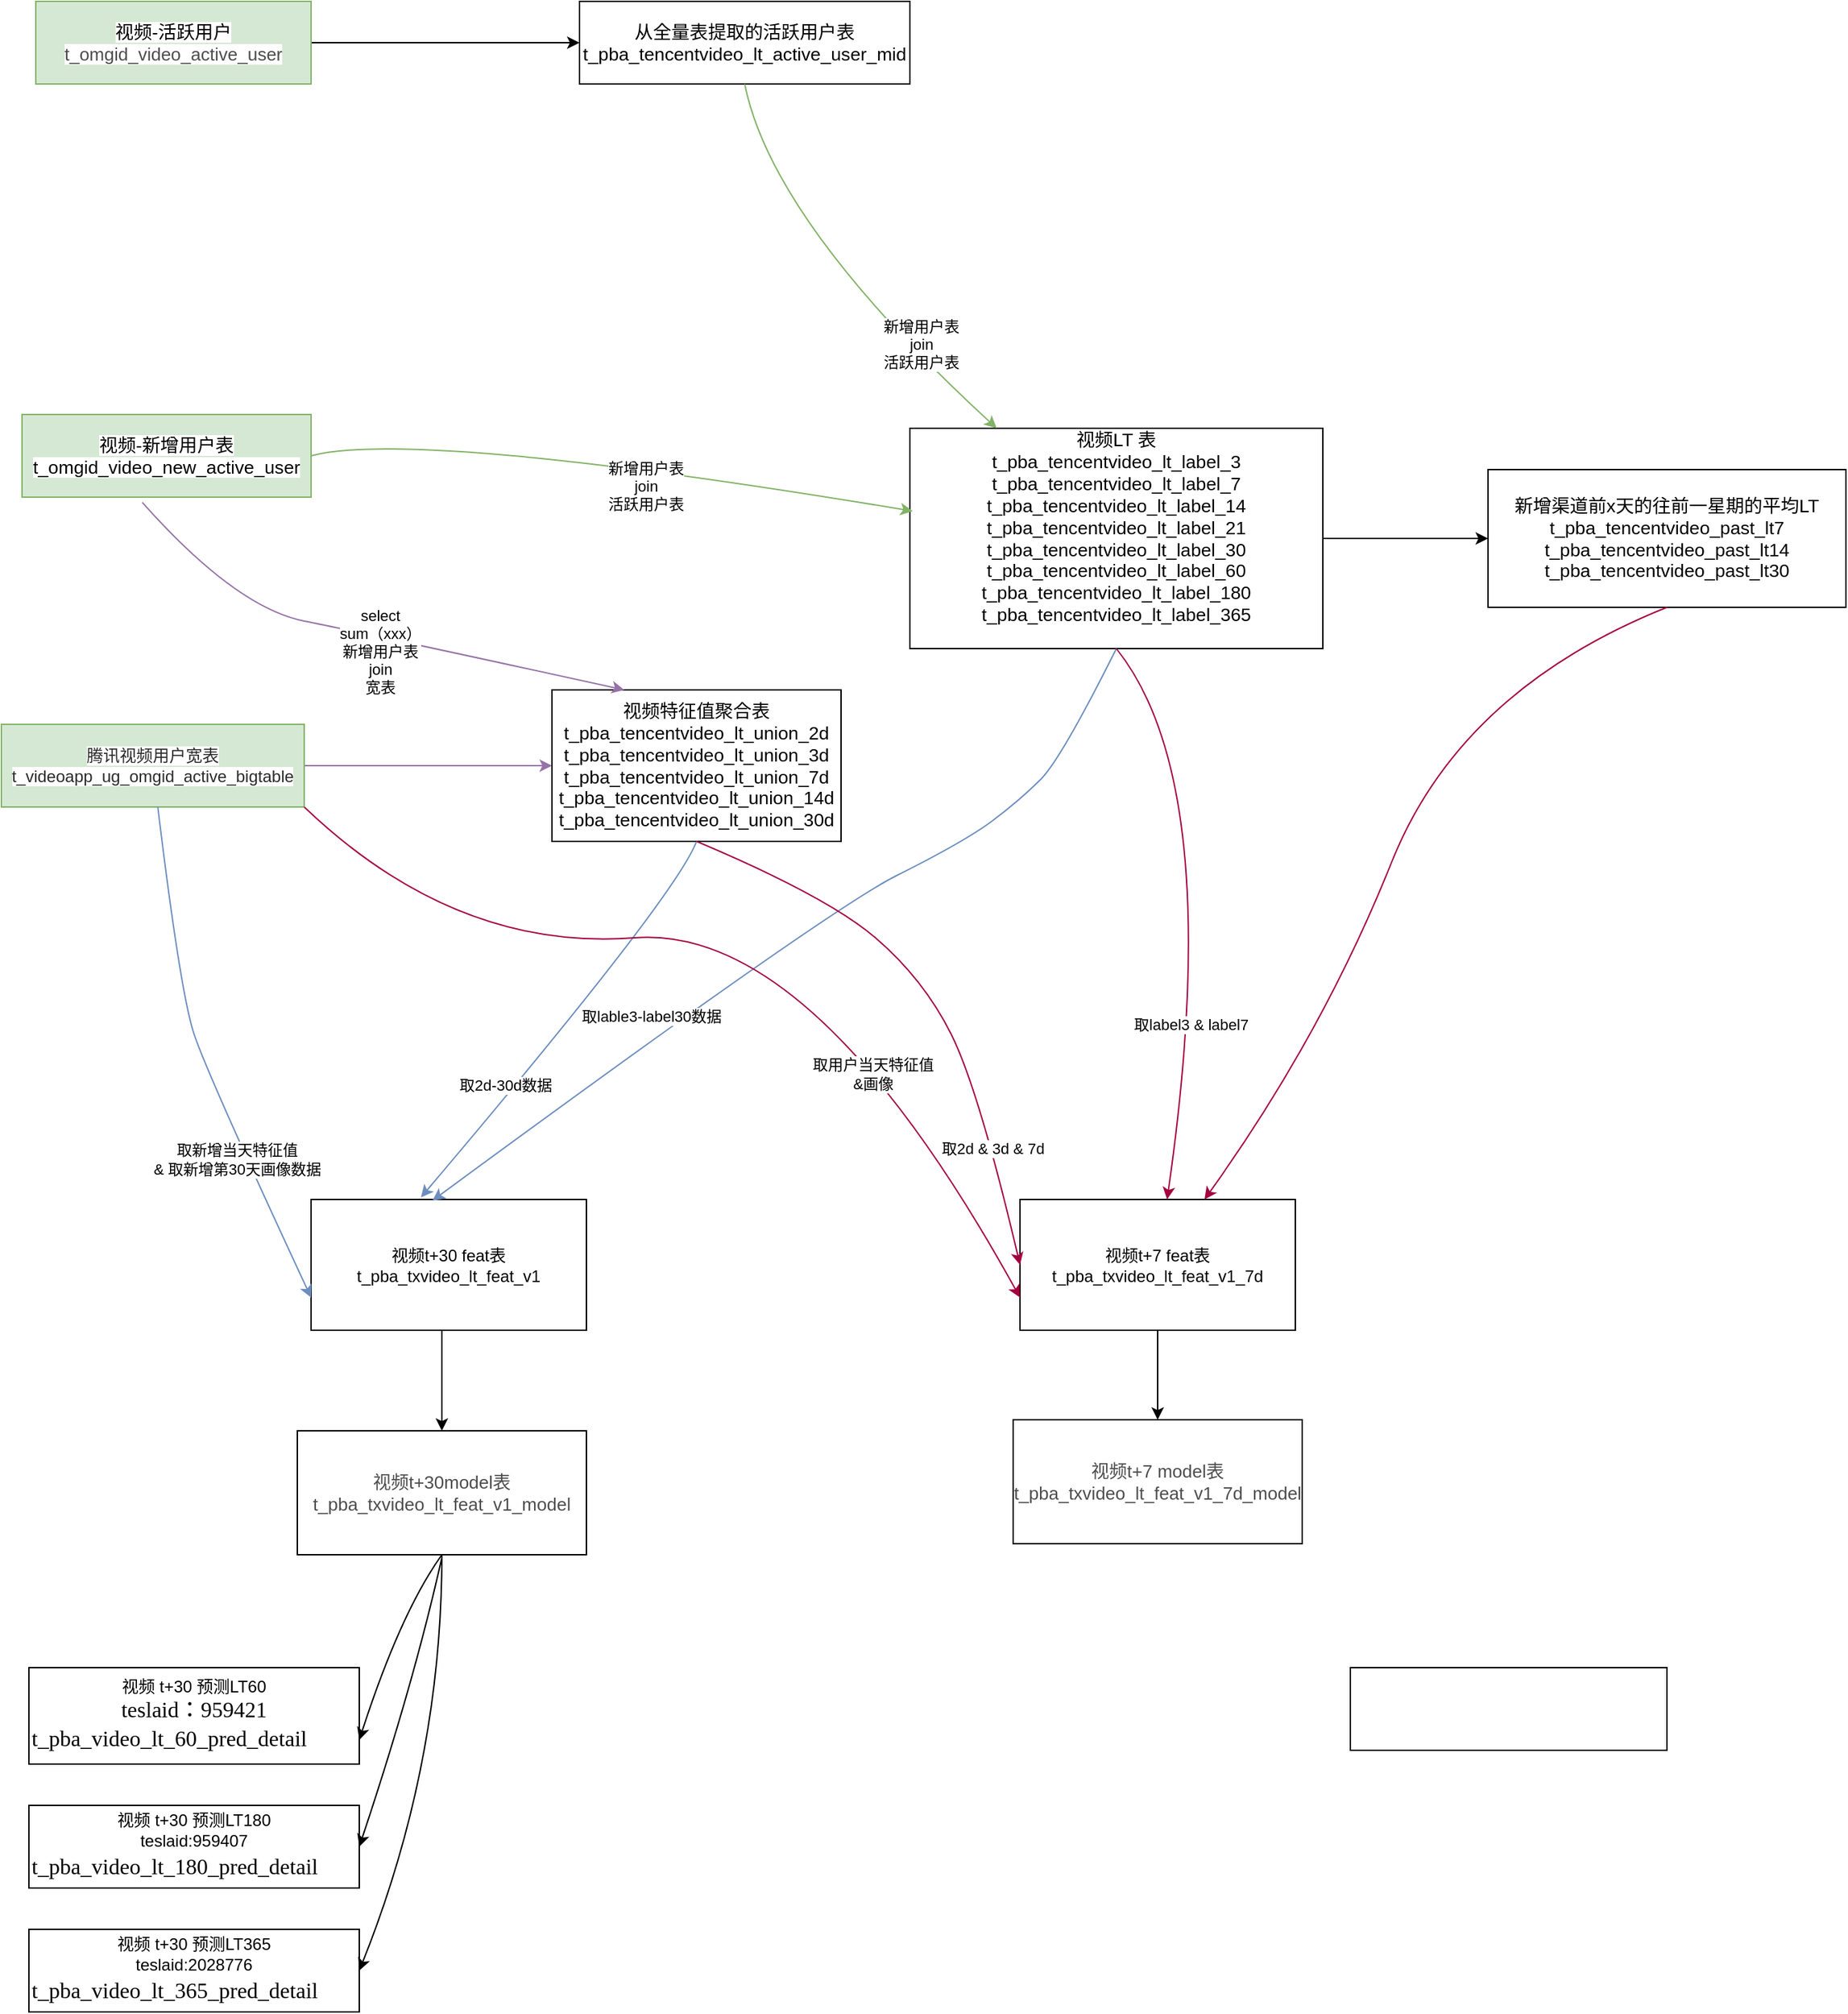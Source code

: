 <mxfile version="13.6.2" type="github">
  <diagram id="U0eXUEgoprwh8FzhrCKP" name="Page-1">
    <mxGraphModel dx="1673" dy="1038" grid="1" gridSize="10" guides="1" tooltips="1" connect="1" arrows="1" fold="1" page="1" pageScale="1" pageWidth="1654" pageHeight="2336" math="0" shadow="0">
      <root>
        <mxCell id="0" />
        <mxCell id="1" parent="0" />
        <mxCell id="ccjNXINSuA02H1ZCqQi0-5" style="edgeStyle=orthogonalEdgeStyle;rounded=0;orthogonalLoop=1;jettySize=auto;html=1;exitX=1;exitY=0.5;exitDx=0;exitDy=0;entryX=0;entryY=0.5;entryDx=0;entryDy=0;" edge="1" parent="1" source="ccjNXINSuA02H1ZCqQi0-1" target="ccjNXINSuA02H1ZCqQi0-4">
          <mxGeometry relative="1" as="geometry" />
        </mxCell>
        <mxCell id="ccjNXINSuA02H1ZCqQi0-1" value="&lt;span style=&quot;font-family: &amp;#34;microsoft yahei&amp;#34; , ; font-size: 13.333px ; text-align: left ; background-color: rgb(255 , 255 , 255)&quot;&gt;视频-活跃用户&lt;/span&gt;&lt;span style=&quot;color: rgb(77 , 77 , 77) ; font-family: &amp;#34;helvetica neue for number&amp;#34; , , &amp;#34;blinkmacsystemfont&amp;#34; , &amp;#34;segoe ui&amp;#34; , &amp;#34;roboto&amp;#34; , &amp;#34;pingfang sc&amp;#34; , &amp;#34;hiragino sans gb&amp;#34; , &amp;#34;microsoft yahei&amp;#34; , &amp;#34;helvetica neue&amp;#34; , &amp;#34;helvetica&amp;#34; , &amp;#34;arial&amp;#34; , sans-serif ; font-size: 13px ; background-color: rgb(255 , 255 , 255)&quot;&gt;&lt;br&gt;t_omgid_video_active_user&lt;/span&gt;" style="rounded=0;whiteSpace=wrap;html=1;fillColor=#d5e8d4;strokeColor=#82b366;" vertex="1" parent="1">
          <mxGeometry x="85" y="130" width="200" height="60" as="geometry" />
        </mxCell>
        <mxCell id="ccjNXINSuA02H1ZCqQi0-7" style="edgeStyle=orthogonalEdgeStyle;rounded=0;orthogonalLoop=1;jettySize=auto;html=1;exitX=1;exitY=0.5;exitDx=0;exitDy=0;entryX=0;entryY=0.5;entryDx=0;entryDy=0;fillColor=#e1d5e7;strokeColor=#9673a6;" edge="1" parent="1" source="ccjNXINSuA02H1ZCqQi0-2" target="ccjNXINSuA02H1ZCqQi0-6">
          <mxGeometry relative="1" as="geometry" />
        </mxCell>
        <mxCell id="ccjNXINSuA02H1ZCqQi0-2" value="&lt;span style=&quot;color: rgb(43 , 43 , 43) ; font-family: &amp;#34;pingfang sc&amp;#34; , &amp;#34;microsoft yahei&amp;#34; , , , sans-serif ; background-color: rgb(255 , 255 , 255)&quot;&gt;腾讯视频用户宽表&lt;br&gt;t_videoapp_ug_omgid_active_bigtable&lt;/span&gt;" style="rounded=0;whiteSpace=wrap;html=1;fillColor=#d5e8d4;strokeColor=#82b366;" vertex="1" parent="1">
          <mxGeometry x="60" y="655" width="220" height="60" as="geometry" />
        </mxCell>
        <mxCell id="ccjNXINSuA02H1ZCqQi0-3" value="&lt;span style=&quot;font-family: &amp;#34;microsoft yahei&amp;#34; , ; font-size: 13.333px ; text-align: left ; background-color: rgb(255 , 255 , 255)&quot;&gt;视频-新增用户表&lt;/span&gt;&lt;span style=&quot;font-family: &amp;#34;microsoft yahei&amp;#34; , ; font-size: 13.333px ; text-align: left ; background-color: rgb(255 , 255 , 255)&quot;&gt;&lt;br&gt;t_omgid_video_new_active_user&lt;/span&gt;" style="rounded=0;whiteSpace=wrap;html=1;fillColor=#d5e8d4;strokeColor=#82b366;" vertex="1" parent="1">
          <mxGeometry x="75" y="430" width="210" height="60" as="geometry" />
        </mxCell>
        <mxCell id="ccjNXINSuA02H1ZCqQi0-4" value="&lt;span style=&quot;font-family: &amp;#34;microsoft yahei&amp;#34; , ; font-size: 13.333px ; text-align: left ; background-color: rgb(255 , 255 , 255)&quot;&gt;从全量表提取的活跃用户表&lt;/span&gt;&lt;span style=&quot;font-family: &amp;#34;microsoft yahei&amp;#34; , ; font-size: 13.333px ; text-align: left ; background-color: rgb(255 , 255 , 255)&quot;&gt;&lt;br&gt;t_pba_tencentvideo_lt_active_user_mid&lt;/span&gt;" style="rounded=0;whiteSpace=wrap;html=1;" vertex="1" parent="1">
          <mxGeometry x="480" y="130" width="240" height="60" as="geometry" />
        </mxCell>
        <mxCell id="ccjNXINSuA02H1ZCqQi0-6" value="&lt;span style=&quot;font-family: &amp;#34;microsoft yahei&amp;#34; , ; font-size: 13.333px ; text-align: left ; background-color: rgb(255 , 255 , 255)&quot;&gt;视频特征值聚合表&lt;br&gt;t_pba_tencentvideo_lt_union_2d&lt;br&gt;&lt;/span&gt;&lt;span style=&quot;font-family: &amp;#34;microsoft yahei&amp;#34; , ; font-size: 13.333px ; text-align: left ; background-color: rgb(255 , 255 , 255)&quot;&gt;t_pba_tencentvideo_lt_union_3d&lt;br&gt;&lt;/span&gt;&lt;span style=&quot;font-family: &amp;#34;microsoft yahei&amp;#34; , ; font-size: 13.333px ; text-align: left ; background-color: rgb(255 , 255 , 255)&quot;&gt;t_pba_tencentvideo_lt_union_7d&lt;br&gt;&lt;/span&gt;&lt;span style=&quot;font-family: &amp;#34;microsoft yahei&amp;#34; , ; font-size: 13.333px ; text-align: left ; background-color: rgb(255 , 255 , 255)&quot;&gt;t_pba_tencentvideo_lt_union_14d&lt;br&gt;&lt;/span&gt;&lt;span style=&quot;font-family: &amp;#34;microsoft yahei&amp;#34; , ; font-size: 13.333px ; text-align: left ; background-color: rgb(255 , 255 , 255)&quot;&gt;t_pba_tencentvideo_lt_union_30d&lt;/span&gt;&lt;span style=&quot;font-family: &amp;#34;microsoft yahei&amp;#34; , ; font-size: 13.333px ; text-align: left ; background-color: rgb(255 , 255 , 255)&quot;&gt;&lt;br&gt;&lt;/span&gt;" style="rounded=0;whiteSpace=wrap;html=1;" vertex="1" parent="1">
          <mxGeometry x="460" y="630" width="210" height="110" as="geometry" />
        </mxCell>
        <mxCell id="ccjNXINSuA02H1ZCqQi0-17" style="edgeStyle=orthogonalEdgeStyle;rounded=0;orthogonalLoop=1;jettySize=auto;html=1;exitX=1;exitY=0.5;exitDx=0;exitDy=0;" edge="1" parent="1" source="ccjNXINSuA02H1ZCqQi0-9" target="ccjNXINSuA02H1ZCqQi0-10">
          <mxGeometry relative="1" as="geometry" />
        </mxCell>
        <mxCell id="ccjNXINSuA02H1ZCqQi0-9" value="&lt;span style=&quot;font-family: &amp;#34;microsoft yahei&amp;#34; , ; font-size: 13.333px ; text-align: left ; background-color: rgb(255 , 255 , 255)&quot;&gt;视频LT 表&lt;br&gt;t_pba_tencentvideo_lt_label_3&lt;br&gt;&lt;/span&gt;&lt;span style=&quot;font-family: &amp;#34;microsoft yahei&amp;#34; , ; font-size: 13.333px ; text-align: left ; background-color: rgb(255 , 255 , 255)&quot;&gt;t_pba_tencentvideo_lt_label_7&lt;br&gt;&lt;/span&gt;&lt;span style=&quot;font-family: &amp;#34;microsoft yahei&amp;#34; , ; font-size: 13.333px ; text-align: left ; background-color: rgb(255 , 255 , 255)&quot;&gt;t_pba_tencentvideo_lt_label_14&lt;br&gt;&lt;/span&gt;&lt;span style=&quot;font-family: &amp;#34;microsoft yahei&amp;#34; , ; font-size: 13.333px ; text-align: left ; background-color: rgb(255 , 255 , 255)&quot;&gt;t_pba_tencentvideo_lt_label_21&lt;br&gt;&lt;/span&gt;&lt;span style=&quot;font-family: &amp;#34;microsoft yahei&amp;#34; , ; font-size: 13.333px ; text-align: left ; background-color: rgb(255 , 255 , 255)&quot;&gt;t_pba_tencentvideo_lt_label_30&lt;br&gt;&lt;/span&gt;&lt;span style=&quot;font-family: &amp;#34;microsoft yahei&amp;#34; , ; font-size: 13.333px ; text-align: left ; background-color: rgb(255 , 255 , 255)&quot;&gt;t_pba_tencentvideo_lt_label_60&lt;br&gt;&lt;/span&gt;&lt;span style=&quot;font-family: &amp;#34;microsoft yahei&amp;#34; , ; font-size: 13.333px ; text-align: left ; background-color: rgb(255 , 255 , 255)&quot;&gt;t_pba_tencentvideo_lt_label_180&lt;br&gt;&lt;/span&gt;&lt;span style=&quot;font-family: &amp;#34;microsoft yahei&amp;#34; , ; font-size: 13.333px ; text-align: left ; background-color: rgb(255 , 255 , 255)&quot;&gt;t_pba_tencentvideo_lt_label_365&lt;br&gt;&lt;/span&gt;&lt;span style=&quot;font-family: &amp;#34;microsoft yahei&amp;#34; , ; font-size: 13.333px ; text-align: left ; background-color: rgb(255 , 255 , 255)&quot;&gt;&lt;br&gt;&lt;/span&gt;" style="rounded=0;whiteSpace=wrap;html=1;" vertex="1" parent="1">
          <mxGeometry x="720" y="440" width="300" height="160" as="geometry" />
        </mxCell>
        <mxCell id="ccjNXINSuA02H1ZCqQi0-10" value="&lt;span style=&quot;font-family: &amp;#34;microsoft yahei&amp;#34; , ; font-size: 13.333px ; text-align: left ; background-color: rgb(255 , 255 , 255)&quot;&gt;新增渠道前x天的往前一星期的平均LT&lt;br&gt;t_pba_tencentvideo_past_lt7&lt;br&gt;&lt;/span&gt;&lt;span style=&quot;font-family: &amp;#34;microsoft yahei&amp;#34; , ; font-size: 13.333px ; text-align: left ; background-color: rgb(255 , 255 , 255)&quot;&gt;t_pba_tencentvideo_past_lt14&lt;br&gt;&lt;/span&gt;&lt;span style=&quot;font-family: &amp;#34;microsoft yahei&amp;#34; , ; font-size: 13.333px ; text-align: left ; background-color: rgb(255 , 255 , 255)&quot;&gt;t_pba_tencentvideo_past_lt30&lt;/span&gt;&lt;span style=&quot;font-family: &amp;#34;microsoft yahei&amp;#34; , ; font-size: 13.333px ; text-align: left ; background-color: rgb(255 , 255 , 255)&quot;&gt;&lt;br&gt;&lt;/span&gt;" style="rounded=0;whiteSpace=wrap;html=1;" vertex="1" parent="1">
          <mxGeometry x="1140" y="470" width="260" height="100" as="geometry" />
        </mxCell>
        <mxCell id="ccjNXINSuA02H1ZCqQi0-13" value="" style="curved=1;endArrow=classic;html=1;exitX=1;exitY=0.5;exitDx=0;exitDy=0;entryX=0.007;entryY=0.376;entryDx=0;entryDy=0;entryPerimeter=0;fillColor=#d5e8d4;strokeColor=#82b366;" edge="1" parent="1" source="ccjNXINSuA02H1ZCqQi0-3" target="ccjNXINSuA02H1ZCqQi0-9">
          <mxGeometry width="50" height="50" relative="1" as="geometry">
            <mxPoint x="330" y="460" as="sourcePoint" />
            <mxPoint x="380" y="410" as="targetPoint" />
            <Array as="points">
              <mxPoint x="360" y="440" />
            </Array>
          </mxGeometry>
        </mxCell>
        <mxCell id="ccjNXINSuA02H1ZCqQi0-15" value="新增用户表&lt;br&gt;join&lt;br&gt;活跃用户表" style="edgeLabel;html=1;align=center;verticalAlign=middle;resizable=0;points=[];" vertex="1" connectable="0" parent="ccjNXINSuA02H1ZCqQi0-13">
          <mxGeometry x="0.123" y="-14" relative="1" as="geometry">
            <mxPoint as="offset" />
          </mxGeometry>
        </mxCell>
        <mxCell id="ccjNXINSuA02H1ZCqQi0-14" value="" style="curved=1;endArrow=classic;html=1;fillColor=#d5e8d4;strokeColor=#82b366;exitX=0.5;exitY=1;exitDx=0;exitDy=0;" edge="1" parent="1" source="ccjNXINSuA02H1ZCqQi0-4" target="ccjNXINSuA02H1ZCqQi0-9">
          <mxGeometry width="50" height="50" relative="1" as="geometry">
            <mxPoint x="570" y="280" as="sourcePoint" />
            <mxPoint x="620" y="230" as="targetPoint" />
            <Array as="points">
              <mxPoint x="620" y="290" />
            </Array>
          </mxGeometry>
        </mxCell>
        <mxCell id="ccjNXINSuA02H1ZCqQi0-16" value="新增用户表&lt;br&gt;join&lt;br&gt;活跃用户表" style="edgeLabel;html=1;align=center;verticalAlign=middle;resizable=0;points=[];" vertex="1" connectable="0" parent="ccjNXINSuA02H1ZCqQi0-14">
          <mxGeometry x="0.494" y="8" relative="1" as="geometry">
            <mxPoint as="offset" />
          </mxGeometry>
        </mxCell>
        <mxCell id="ccjNXINSuA02H1ZCqQi0-19" value="" style="curved=1;endArrow=classic;html=1;exitX=0.416;exitY=1.063;exitDx=0;exitDy=0;exitPerimeter=0;entryX=0.25;entryY=0;entryDx=0;entryDy=0;fillColor=#e1d5e7;strokeColor=#9673a6;" edge="1" parent="1" source="ccjNXINSuA02H1ZCqQi0-3" target="ccjNXINSuA02H1ZCqQi0-6">
          <mxGeometry width="50" height="50" relative="1" as="geometry">
            <mxPoint x="190" y="540" as="sourcePoint" />
            <mxPoint x="240" y="490" as="targetPoint" />
            <Array as="points">
              <mxPoint x="230" y="570" />
              <mxPoint x="330" y="590" />
            </Array>
          </mxGeometry>
        </mxCell>
        <mxCell id="ccjNXINSuA02H1ZCqQi0-20" value="select&lt;br&gt;sum（xxx）&lt;br&gt;新增用户表&lt;br&gt;join&lt;br&gt;宽表" style="edgeLabel;html=1;align=center;verticalAlign=middle;resizable=0;points=[];" vertex="1" connectable="0" parent="ccjNXINSuA02H1ZCqQi0-19">
          <mxGeometry x="0.079" y="-10" relative="1" as="geometry">
            <mxPoint as="offset" />
          </mxGeometry>
        </mxCell>
        <mxCell id="ccjNXINSuA02H1ZCqQi0-30" style="edgeStyle=orthogonalEdgeStyle;rounded=0;orthogonalLoop=1;jettySize=auto;html=1;exitX=0.5;exitY=1;exitDx=0;exitDy=0;" edge="1" parent="1" source="ccjNXINSuA02H1ZCqQi0-21" target="ccjNXINSuA02H1ZCqQi0-29">
          <mxGeometry relative="1" as="geometry">
            <Array as="points">
              <mxPoint x="380" y="1095" />
            </Array>
          </mxGeometry>
        </mxCell>
        <mxCell id="ccjNXINSuA02H1ZCqQi0-21" value="视频t+30 feat表&lt;br&gt;t_pba_txvideo_lt_feat_v1" style="rounded=0;whiteSpace=wrap;html=1;" vertex="1" parent="1">
          <mxGeometry x="285" y="1000" width="200" height="95" as="geometry" />
        </mxCell>
        <mxCell id="ccjNXINSuA02H1ZCqQi0-22" value="" style="curved=1;endArrow=classic;html=1;entryX=0;entryY=0.75;entryDx=0;entryDy=0;fillColor=#dae8fc;strokeColor=#6c8ebf;" edge="1" parent="1" source="ccjNXINSuA02H1ZCqQi0-2" target="ccjNXINSuA02H1ZCqQi0-21">
          <mxGeometry width="50" height="50" relative="1" as="geometry">
            <mxPoint x="200" y="800" as="sourcePoint" />
            <mxPoint x="250" y="750" as="targetPoint" />
            <Array as="points">
              <mxPoint x="190" y="850" />
              <mxPoint x="210" y="910" />
            </Array>
          </mxGeometry>
        </mxCell>
        <mxCell id="ccjNXINSuA02H1ZCqQi0-23" value="取新增当天特征值&lt;br&gt;&amp;amp; 取新增第30天画像数据" style="edgeLabel;html=1;align=center;verticalAlign=middle;resizable=0;points=[];" vertex="1" connectable="0" parent="ccjNXINSuA02H1ZCqQi0-22">
          <mxGeometry x="0.562" y="-5" relative="1" as="geometry">
            <mxPoint x="-15.24" y="-27.62" as="offset" />
          </mxGeometry>
        </mxCell>
        <mxCell id="ccjNXINSuA02H1ZCqQi0-25" value="" style="curved=1;endArrow=classic;html=1;exitX=0.5;exitY=1;exitDx=0;exitDy=0;entryX=0.399;entryY=-0.016;entryDx=0;entryDy=0;entryPerimeter=0;fillColor=#dae8fc;strokeColor=#6c8ebf;" edge="1" parent="1" source="ccjNXINSuA02H1ZCqQi0-6" target="ccjNXINSuA02H1ZCqQi0-21">
          <mxGeometry width="50" height="50" relative="1" as="geometry">
            <mxPoint x="870" y="730" as="sourcePoint" />
            <mxPoint x="920" y="680" as="targetPoint" />
            <Array as="points">
              <mxPoint x="550" y="780" />
            </Array>
          </mxGeometry>
        </mxCell>
        <mxCell id="ccjNXINSuA02H1ZCqQi0-28" value="取2d-30d数据" style="edgeLabel;html=1;align=center;verticalAlign=middle;resizable=0;points=[];" vertex="1" connectable="0" parent="ccjNXINSuA02H1ZCqQi0-25">
          <mxGeometry x="0.381" y="-6" relative="1" as="geometry">
            <mxPoint as="offset" />
          </mxGeometry>
        </mxCell>
        <mxCell id="ccjNXINSuA02H1ZCqQi0-26" value="" style="curved=1;endArrow=classic;html=1;exitX=0.5;exitY=1;exitDx=0;exitDy=0;entryX=0.441;entryY=0.009;entryDx=0;entryDy=0;entryPerimeter=0;fillColor=#dae8fc;strokeColor=#6c8ebf;" edge="1" parent="1" source="ccjNXINSuA02H1ZCqQi0-9" target="ccjNXINSuA02H1ZCqQi0-21">
          <mxGeometry width="50" height="50" relative="1" as="geometry">
            <mxPoint x="960" y="630" as="sourcePoint" />
            <mxPoint x="1070" y="780" as="targetPoint" />
            <Array as="points">
              <mxPoint x="830" y="680" />
              <mxPoint x="800" y="710" />
              <mxPoint x="760" y="740" />
              <mxPoint x="660" y="790" />
            </Array>
          </mxGeometry>
        </mxCell>
        <mxCell id="ccjNXINSuA02H1ZCqQi0-27" value="取lable3-label30数据" style="edgeLabel;html=1;align=center;verticalAlign=middle;resizable=0;points=[];" vertex="1" connectable="0" parent="ccjNXINSuA02H1ZCqQi0-26">
          <mxGeometry x="0.363" y="-14" relative="1" as="geometry">
            <mxPoint as="offset" />
          </mxGeometry>
        </mxCell>
        <mxCell id="ccjNXINSuA02H1ZCqQi0-29" value="&lt;span style=&quot;color: rgb(77 , 77 , 77) ; font-family: &amp;#34;helvetica neue for number&amp;#34; , , &amp;#34;blinkmacsystemfont&amp;#34; , &amp;#34;segoe ui&amp;#34; , &amp;#34;roboto&amp;#34; , &amp;#34;pingfang sc&amp;#34; , &amp;#34;hiragino sans gb&amp;#34; , &amp;#34;microsoft yahei&amp;#34; , &amp;#34;helvetica neue&amp;#34; , &amp;#34;helvetica&amp;#34; , &amp;#34;arial&amp;#34; , sans-serif ; font-size: 13px ; background-color: rgb(255 , 255 , 255)&quot;&gt;视频t+30model表&lt;br&gt;t_pba_txvideo_lt_feat_v1_model&lt;/span&gt;" style="rounded=0;whiteSpace=wrap;html=1;" vertex="1" parent="1">
          <mxGeometry x="275" y="1168" width="210" height="90" as="geometry" />
        </mxCell>
        <mxCell id="ccjNXINSuA02H1ZCqQi0-41" style="edgeStyle=orthogonalEdgeStyle;rounded=0;orthogonalLoop=1;jettySize=auto;html=1;exitX=0.5;exitY=1;exitDx=0;exitDy=0;entryX=0.5;entryY=0;entryDx=0;entryDy=0;" edge="1" parent="1" source="ccjNXINSuA02H1ZCqQi0-31" target="ccjNXINSuA02H1ZCqQi0-40">
          <mxGeometry relative="1" as="geometry" />
        </mxCell>
        <mxCell id="ccjNXINSuA02H1ZCqQi0-31" value="视频t+7 feat表&lt;br&gt;t_pba_txvideo_lt_feat_v1_7d" style="rounded=0;whiteSpace=wrap;html=1;" vertex="1" parent="1">
          <mxGeometry x="800" y="1000" width="200" height="95" as="geometry" />
        </mxCell>
        <mxCell id="ccjNXINSuA02H1ZCqQi0-33" value="" style="curved=1;endArrow=classic;html=1;exitX=1;exitY=1;exitDx=0;exitDy=0;entryX=0;entryY=0.75;entryDx=0;entryDy=0;fillColor=#d80073;strokeColor=#A50040;" edge="1" parent="1" source="ccjNXINSuA02H1ZCqQi0-2" target="ccjNXINSuA02H1ZCqQi0-31">
          <mxGeometry width="50" height="50" relative="1" as="geometry">
            <mxPoint x="430" y="820" as="sourcePoint" />
            <mxPoint x="480" y="770" as="targetPoint" />
            <Array as="points">
              <mxPoint x="390" y="820" />
              <mxPoint x="650" y="800" />
            </Array>
          </mxGeometry>
        </mxCell>
        <mxCell id="ccjNXINSuA02H1ZCqQi0-39" value="取用户当天特征值&lt;br&gt;&amp;amp;画像&lt;br&gt;" style="edgeLabel;html=1;align=center;verticalAlign=middle;resizable=0;points=[];" vertex="1" connectable="0" parent="ccjNXINSuA02H1ZCqQi0-33">
          <mxGeometry x="0.464" y="-15" relative="1" as="geometry">
            <mxPoint as="offset" />
          </mxGeometry>
        </mxCell>
        <mxCell id="ccjNXINSuA02H1ZCqQi0-34" value="" style="curved=1;endArrow=classic;html=1;entryX=0;entryY=0.5;entryDx=0;entryDy=0;fillColor=#d80073;strokeColor=#A50040;" edge="1" parent="1" target="ccjNXINSuA02H1ZCqQi0-31">
          <mxGeometry width="50" height="50" relative="1" as="geometry">
            <mxPoint x="565" y="740" as="sourcePoint" />
            <mxPoint x="930" y="630" as="targetPoint" />
            <Array as="points">
              <mxPoint x="660" y="780" />
              <mxPoint x="730" y="840" />
              <mxPoint x="770" y="920" />
            </Array>
          </mxGeometry>
        </mxCell>
        <mxCell id="ccjNXINSuA02H1ZCqQi0-38" value="取2d &amp;amp; 3d &amp;amp; 7d" style="edgeLabel;html=1;align=center;verticalAlign=middle;resizable=0;points=[];" vertex="1" connectable="0" parent="ccjNXINSuA02H1ZCqQi0-34">
          <mxGeometry x="0.583" y="1" relative="1" as="geometry">
            <mxPoint x="-1" as="offset" />
          </mxGeometry>
        </mxCell>
        <mxCell id="ccjNXINSuA02H1ZCqQi0-35" value="" style="curved=1;endArrow=classic;html=1;fillColor=#d80073;strokeColor=#A50040;" edge="1" parent="1" target="ccjNXINSuA02H1ZCqQi0-31">
          <mxGeometry width="50" height="50" relative="1" as="geometry">
            <mxPoint x="870" y="600" as="sourcePoint" />
            <mxPoint x="1020" y="570" as="targetPoint" />
            <Array as="points">
              <mxPoint x="950" y="700" />
            </Array>
          </mxGeometry>
        </mxCell>
        <mxCell id="ccjNXINSuA02H1ZCqQi0-37" value="取label3 &amp;amp; label7" style="edgeLabel;html=1;align=center;verticalAlign=middle;resizable=0;points=[];" vertex="1" connectable="0" parent="ccjNXINSuA02H1ZCqQi0-35">
          <mxGeometry x="0.403" y="-1" relative="1" as="geometry">
            <mxPoint as="offset" />
          </mxGeometry>
        </mxCell>
        <mxCell id="ccjNXINSuA02H1ZCqQi0-36" value="" style="curved=1;endArrow=classic;html=1;exitX=0.5;exitY=1;exitDx=0;exitDy=0;fillColor=#d80073;strokeColor=#A50040;" edge="1" parent="1" source="ccjNXINSuA02H1ZCqQi0-10" target="ccjNXINSuA02H1ZCqQi0-31">
          <mxGeometry width="50" height="50" relative="1" as="geometry">
            <mxPoint x="1130" y="630" as="sourcePoint" />
            <mxPoint x="1180" y="580" as="targetPoint" />
            <Array as="points">
              <mxPoint x="1120" y="630" />
              <mxPoint x="1020" y="880" />
            </Array>
          </mxGeometry>
        </mxCell>
        <mxCell id="ccjNXINSuA02H1ZCqQi0-40" value="&lt;span style=&quot;color: rgb(77 , 77 , 77) ; font-family: &amp;#34;helvetica neue for number&amp;#34; , , &amp;#34;blinkmacsystemfont&amp;#34; , &amp;#34;segoe ui&amp;#34; , &amp;#34;roboto&amp;#34; , &amp;#34;pingfang sc&amp;#34; , &amp;#34;hiragino sans gb&amp;#34; , &amp;#34;microsoft yahei&amp;#34; , &amp;#34;helvetica neue&amp;#34; , &amp;#34;helvetica&amp;#34; , &amp;#34;arial&amp;#34; , sans-serif ; font-size: 13px ; background-color: rgb(255 , 255 , 255)&quot;&gt;视频t+7 model表&lt;br&gt;t_pba_txvideo_lt_feat_v1_7d_model&lt;/span&gt;" style="rounded=0;whiteSpace=wrap;html=1;" vertex="1" parent="1">
          <mxGeometry x="795" y="1160" width="210" height="90" as="geometry" />
        </mxCell>
        <mxCell id="ccjNXINSuA02H1ZCqQi0-42" value="视频 t+30 预测LT60&lt;br&gt;&lt;span style=&quot;font-family: &amp;#34;microsoft yahei&amp;#34; ; font-size: 16px ; text-align: left&quot;&gt;teslaid：959421&lt;/span&gt;&lt;br&gt;&lt;table style=&quot;border-collapse: collapse&quot;&gt;&lt;colgroup&gt;&lt;col width=&quot;346&quot; style=&quot;width: 346px&quot;&gt;&lt;/colgroup&gt;&lt;tbody&gt;&lt;tr style=&quot;height: 24px&quot;&gt;&lt;td style=&quot;empty-cells: show ; line-height: normal ; vertical-align: middle ; outline-width: 0px ; overflow-wrap: break-word ; word-break: normal ; text-align: left ; font-family: &amp;#34;microsoft yahei&amp;#34; ; font-size: 12pt&quot;&gt;&lt;font style=&quot;font-size: 12pt&quot;&gt;t_pba_video_lt_60_pred_detail&lt;/font&gt;&lt;/td&gt;&lt;/tr&gt;&lt;/tbody&gt;&lt;/table&gt;" style="rounded=0;whiteSpace=wrap;html=1;" vertex="1" parent="1">
          <mxGeometry x="80" y="1340" width="240" height="70" as="geometry" />
        </mxCell>
        <mxCell id="ccjNXINSuA02H1ZCqQi0-44" value="视频 t+30 预测LT180&lt;br&gt;teslaid:959407&lt;br&gt;&lt;table style=&quot;border-collapse: collapse&quot;&gt;&lt;colgroup&gt;&lt;col width=&quot;346&quot; style=&quot;width: 346px&quot;&gt;&lt;/colgroup&gt;&lt;tbody&gt;&lt;tr style=&quot;height: 24px&quot;&gt;&lt;td style=&quot;empty-cells: show ; line-height: normal ; vertical-align: middle ; outline-width: 0px ; overflow-wrap: break-word ; word-break: normal ; text-align: left ; font-family: &amp;#34;microsoft yahei&amp;#34; ; font-size: 12pt&quot;&gt;&lt;font style=&quot;font-size: 12pt&quot;&gt;t_pba_video_lt_180_pred_detail&lt;/font&gt;&lt;/td&gt;&lt;/tr&gt;&lt;/tbody&gt;&lt;/table&gt;" style="rounded=0;whiteSpace=wrap;html=1;" vertex="1" parent="1">
          <mxGeometry x="80" y="1440" width="240" height="60" as="geometry" />
        </mxCell>
        <mxCell id="ccjNXINSuA02H1ZCqQi0-45" value="" style="curved=1;endArrow=classic;html=1;exitX=0.5;exitY=1;exitDx=0;exitDy=0;entryX=1;entryY=0.75;entryDx=0;entryDy=0;" edge="1" parent="1" source="ccjNXINSuA02H1ZCqQi0-29" target="ccjNXINSuA02H1ZCqQi0-42">
          <mxGeometry width="50" height="50" relative="1" as="geometry">
            <mxPoint x="360" y="1320" as="sourcePoint" />
            <mxPoint x="410" y="1270" as="targetPoint" />
            <Array as="points">
              <mxPoint x="350" y="1300" />
            </Array>
          </mxGeometry>
        </mxCell>
        <mxCell id="ccjNXINSuA02H1ZCqQi0-46" value="" style="curved=1;endArrow=classic;html=1;entryX=1;entryY=0.5;entryDx=0;entryDy=0;" edge="1" parent="1" target="ccjNXINSuA02H1ZCqQi0-44">
          <mxGeometry width="50" height="50" relative="1" as="geometry">
            <mxPoint x="380" y="1260" as="sourcePoint" />
            <mxPoint x="450" y="1380" as="targetPoint" />
            <Array as="points">
              <mxPoint x="360" y="1350" />
            </Array>
          </mxGeometry>
        </mxCell>
        <mxCell id="ccjNXINSuA02H1ZCqQi0-47" value="视频 t+30 预测LT365&lt;br&gt;teslaid:2028776&lt;br&gt;&lt;table style=&quot;border-collapse: collapse&quot;&gt;&lt;colgroup&gt;&lt;col width=&quot;346&quot; style=&quot;width: 346px&quot;&gt;&lt;/colgroup&gt;&lt;tbody&gt;&lt;tr style=&quot;height: 24px&quot;&gt;&lt;td style=&quot;empty-cells: show ; line-height: normal ; vertical-align: middle ; outline-width: 0px ; overflow-wrap: break-word ; word-break: normal ; text-align: left ; font-family: &amp;#34;microsoft yahei&amp;#34; ; font-size: 12pt&quot;&gt;&lt;font style=&quot;font-size: 12pt&quot;&gt;t_pba_video_lt_365_pred_detail&lt;/font&gt;&lt;/td&gt;&lt;/tr&gt;&lt;/tbody&gt;&lt;/table&gt;" style="rounded=0;whiteSpace=wrap;html=1;" vertex="1" parent="1">
          <mxGeometry x="80" y="1530" width="240" height="60" as="geometry" />
        </mxCell>
        <mxCell id="ccjNXINSuA02H1ZCqQi0-48" value="" style="curved=1;endArrow=classic;html=1;exitX=0.5;exitY=1;exitDx=0;exitDy=0;entryX=1;entryY=0.5;entryDx=0;entryDy=0;" edge="1" parent="1" source="ccjNXINSuA02H1ZCqQi0-29" target="ccjNXINSuA02H1ZCqQi0-47">
          <mxGeometry width="50" height="50" relative="1" as="geometry">
            <mxPoint x="490" y="1510" as="sourcePoint" />
            <mxPoint x="540" y="1460" as="targetPoint" />
            <Array as="points">
              <mxPoint x="380" y="1410" />
            </Array>
          </mxGeometry>
        </mxCell>
        <mxCell id="ccjNXINSuA02H1ZCqQi0-49" value="" style="rounded=0;whiteSpace=wrap;html=1;" vertex="1" parent="1">
          <mxGeometry x="1040" y="1340" width="230" height="60" as="geometry" />
        </mxCell>
      </root>
    </mxGraphModel>
  </diagram>
</mxfile>
